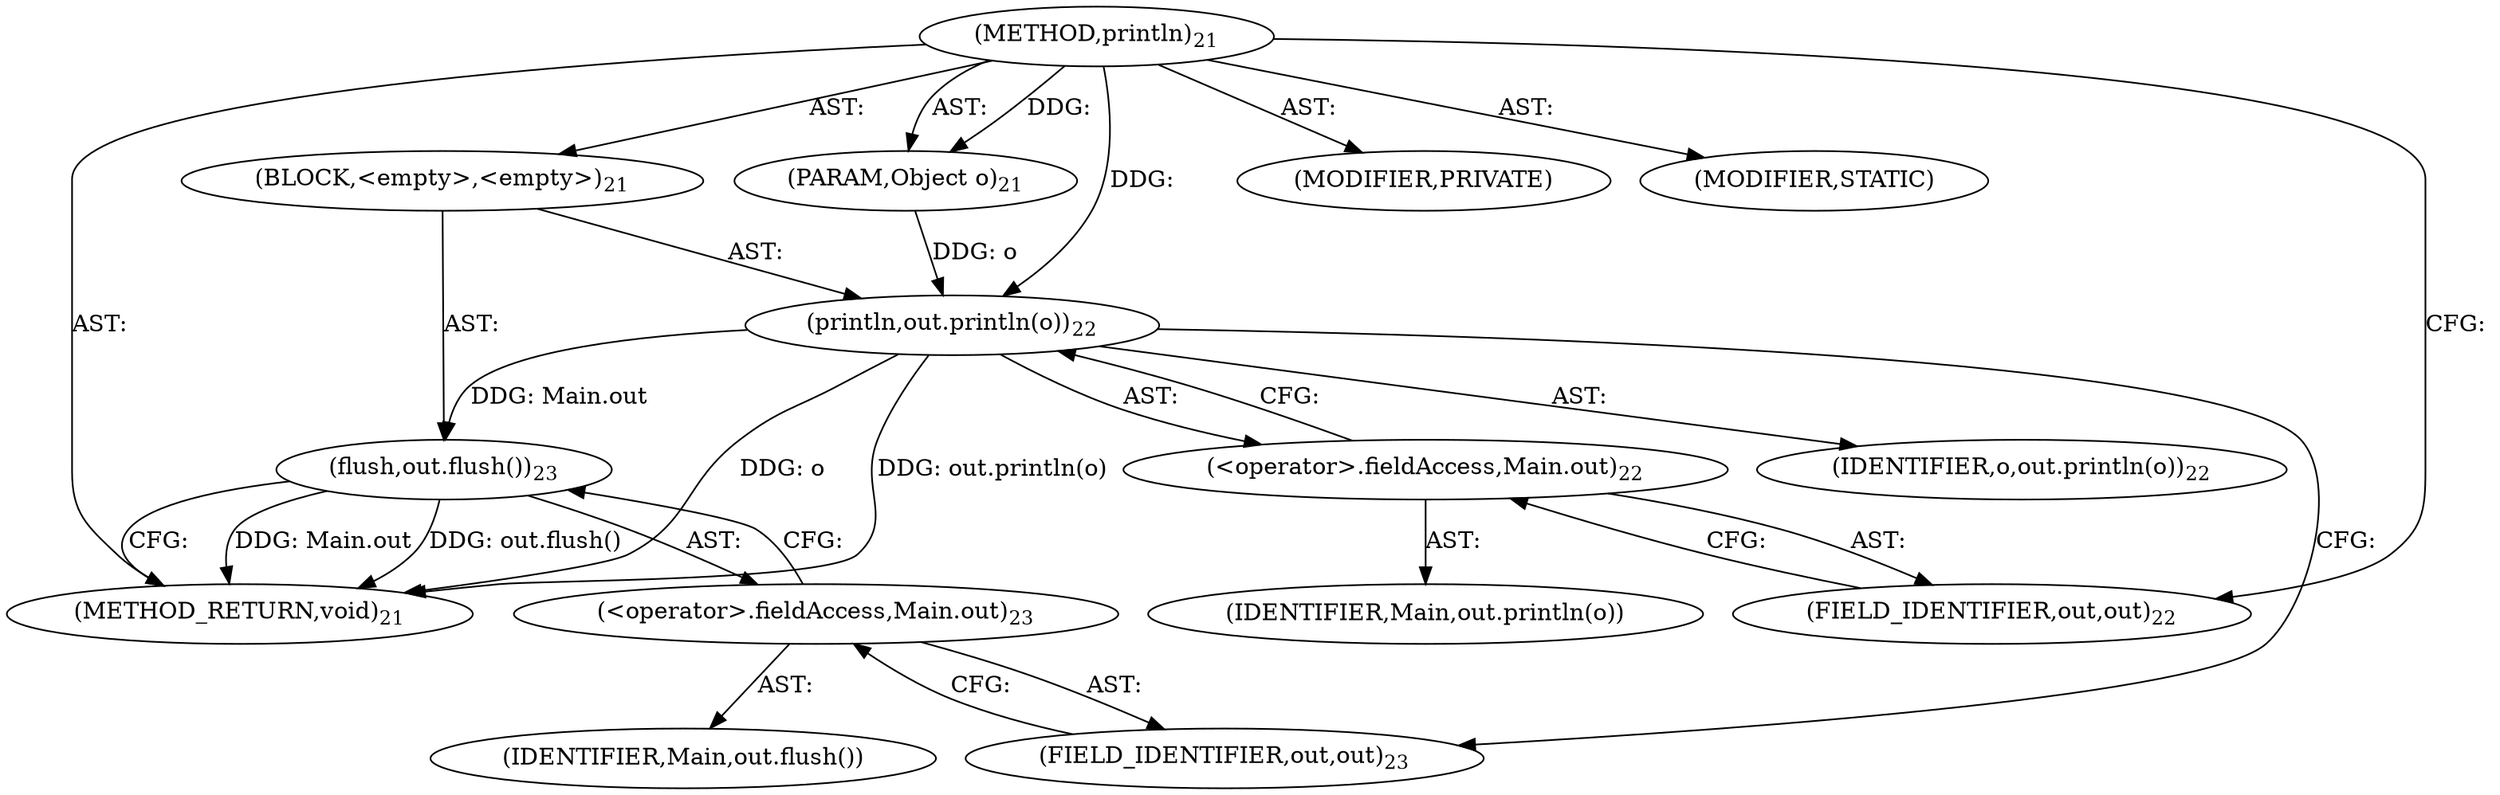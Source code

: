 digraph "println" {  
"82" [label = <(METHOD,println)<SUB>21</SUB>> ]
"83" [label = <(PARAM,Object o)<SUB>21</SUB>> ]
"84" [label = <(BLOCK,&lt;empty&gt;,&lt;empty&gt;)<SUB>21</SUB>> ]
"85" [label = <(println,out.println(o))<SUB>22</SUB>> ]
"86" [label = <(&lt;operator&gt;.fieldAccess,Main.out)<SUB>22</SUB>> ]
"87" [label = <(IDENTIFIER,Main,out.println(o))> ]
"88" [label = <(FIELD_IDENTIFIER,out,out)<SUB>22</SUB>> ]
"89" [label = <(IDENTIFIER,o,out.println(o))<SUB>22</SUB>> ]
"90" [label = <(flush,out.flush())<SUB>23</SUB>> ]
"91" [label = <(&lt;operator&gt;.fieldAccess,Main.out)<SUB>23</SUB>> ]
"92" [label = <(IDENTIFIER,Main,out.flush())> ]
"93" [label = <(FIELD_IDENTIFIER,out,out)<SUB>23</SUB>> ]
"94" [label = <(MODIFIER,PRIVATE)> ]
"95" [label = <(MODIFIER,STATIC)> ]
"96" [label = <(METHOD_RETURN,void)<SUB>21</SUB>> ]
  "82" -> "83"  [ label = "AST: "] 
  "82" -> "84"  [ label = "AST: "] 
  "82" -> "94"  [ label = "AST: "] 
  "82" -> "95"  [ label = "AST: "] 
  "82" -> "96"  [ label = "AST: "] 
  "84" -> "85"  [ label = "AST: "] 
  "84" -> "90"  [ label = "AST: "] 
  "85" -> "86"  [ label = "AST: "] 
  "85" -> "89"  [ label = "AST: "] 
  "86" -> "87"  [ label = "AST: "] 
  "86" -> "88"  [ label = "AST: "] 
  "90" -> "91"  [ label = "AST: "] 
  "91" -> "92"  [ label = "AST: "] 
  "91" -> "93"  [ label = "AST: "] 
  "85" -> "93"  [ label = "CFG: "] 
  "90" -> "96"  [ label = "CFG: "] 
  "86" -> "85"  [ label = "CFG: "] 
  "91" -> "90"  [ label = "CFG: "] 
  "88" -> "86"  [ label = "CFG: "] 
  "93" -> "91"  [ label = "CFG: "] 
  "82" -> "88"  [ label = "CFG: "] 
  "85" -> "96"  [ label = "DDG: o"] 
  "85" -> "96"  [ label = "DDG: out.println(o)"] 
  "90" -> "96"  [ label = "DDG: Main.out"] 
  "90" -> "96"  [ label = "DDG: out.flush()"] 
  "82" -> "83"  [ label = "DDG: "] 
  "83" -> "85"  [ label = "DDG: o"] 
  "82" -> "85"  [ label = "DDG: "] 
  "85" -> "90"  [ label = "DDG: Main.out"] 
}
